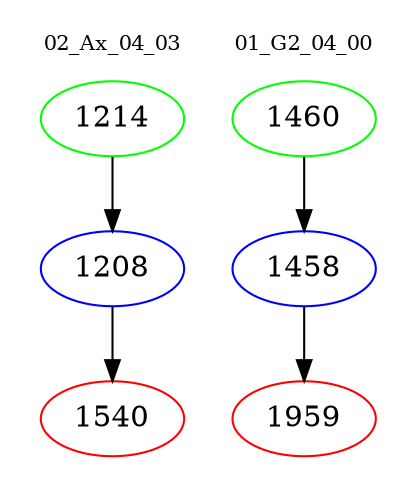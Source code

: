 digraph{
subgraph cluster_0 {
color = white
label = "02_Ax_04_03";
fontsize=10;
T0_1214 [label="1214", color="green"]
T0_1214 -> T0_1208 [color="black"]
T0_1208 [label="1208", color="blue"]
T0_1208 -> T0_1540 [color="black"]
T0_1540 [label="1540", color="red"]
}
subgraph cluster_1 {
color = white
label = "01_G2_04_00";
fontsize=10;
T1_1460 [label="1460", color="green"]
T1_1460 -> T1_1458 [color="black"]
T1_1458 [label="1458", color="blue"]
T1_1458 -> T1_1959 [color="black"]
T1_1959 [label="1959", color="red"]
}
}
